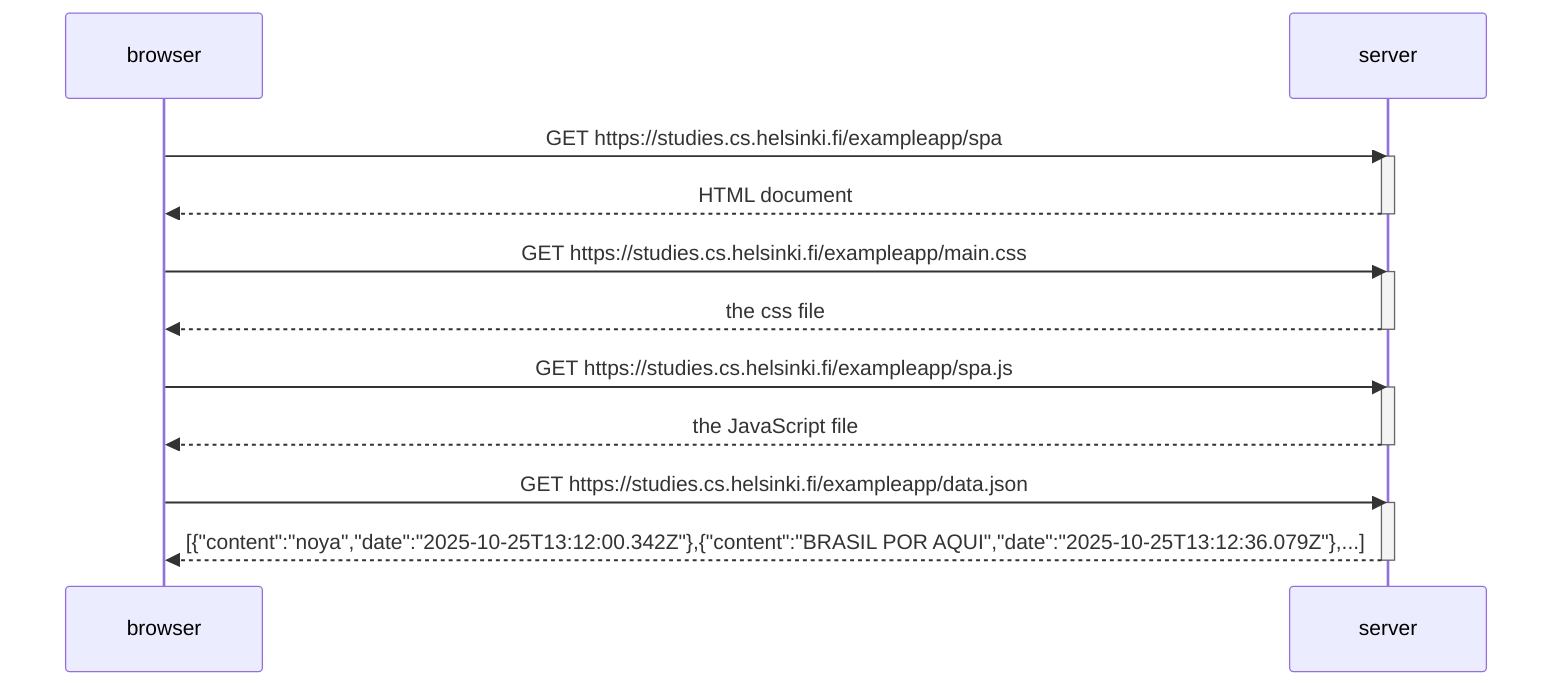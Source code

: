 sequenceDiagram

    participant browser
    participant server

    browser->>server: GET https://studies.cs.helsinki.fi/exampleapp/spa
    activate server
    server-->>browser: HTML document 
    deactivate server

    browser->>server: GET https://studies.cs.helsinki.fi/exampleapp/main.css
    activate server
    server-->>browser: the css file
    deactivate server

    browser->>server: GET https://studies.cs.helsinki.fi/exampleapp/spa.js
    activate server
    server-->>browser: the JavaScript file
    deactivate server

    browser->>server: GET https://studies.cs.helsinki.fi/exampleapp/data.json
    activate server
    server-->>browser:[{"content":"noya","date":"2025-10-25T13:12:00.342Z"},{"content":"BRASIL POR AQUI","date":"2025-10-25T13:12:36.079Z"},...]
    deactivate server